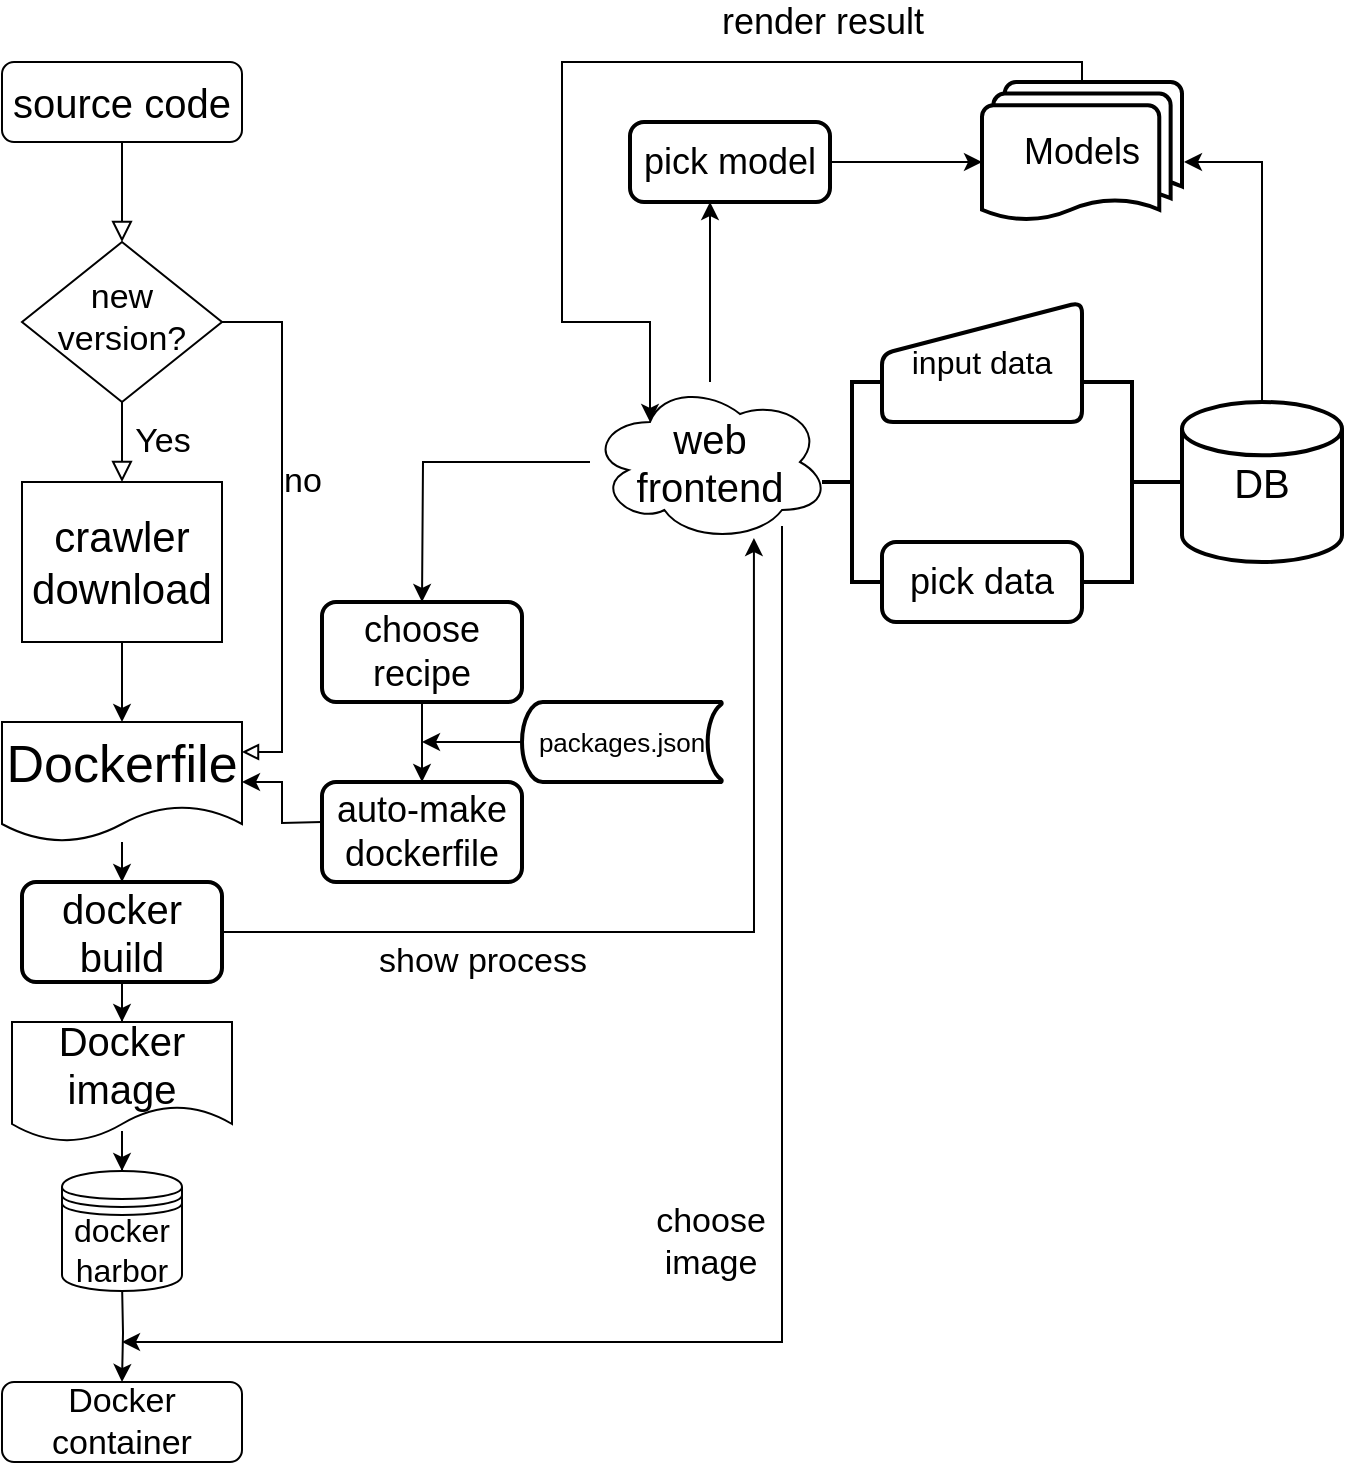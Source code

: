 <mxfile version="13.6.2" type="device"><diagram id="C5RBs43oDa-KdzZeNtuy" name="Page-1"><mxGraphModel dx="1176" dy="792" grid="1" gridSize="10" guides="1" tooltips="1" connect="1" arrows="1" fold="1" page="1" pageScale="1" pageWidth="827" pageHeight="1169" math="0" shadow="0"><root><mxCell id="WIyWlLk6GJQsqaUBKTNV-0"/><mxCell id="WIyWlLk6GJQsqaUBKTNV-1" parent="WIyWlLk6GJQsqaUBKTNV-0"/><mxCell id="WIyWlLk6GJQsqaUBKTNV-2" value="" style="rounded=0;html=1;jettySize=auto;orthogonalLoop=1;fontSize=11;endArrow=block;endFill=0;endSize=8;strokeWidth=1;shadow=0;labelBackgroundColor=none;edgeStyle=orthogonalEdgeStyle;" parent="WIyWlLk6GJQsqaUBKTNV-1" source="WIyWlLk6GJQsqaUBKTNV-3" target="WIyWlLk6GJQsqaUBKTNV-6" edge="1"><mxGeometry relative="1" as="geometry"/></mxCell><mxCell id="WIyWlLk6GJQsqaUBKTNV-3" value="&lt;font style=&quot;font-size: 20px&quot;&gt;source code&lt;/font&gt;" style="rounded=1;whiteSpace=wrap;html=1;fontSize=12;glass=0;strokeWidth=1;shadow=0;" parent="WIyWlLk6GJQsqaUBKTNV-1" vertex="1"><mxGeometry x="70" y="40" width="120" height="40" as="geometry"/></mxCell><mxCell id="WIyWlLk6GJQsqaUBKTNV-4" value="&lt;font style=&quot;font-size: 17px&quot;&gt;Yes&lt;/font&gt;" style="rounded=0;html=1;jettySize=auto;orthogonalLoop=1;fontSize=11;endArrow=block;endFill=0;endSize=8;strokeWidth=1;shadow=0;labelBackgroundColor=none;edgeStyle=orthogonalEdgeStyle;" parent="WIyWlLk6GJQsqaUBKTNV-1" source="WIyWlLk6GJQsqaUBKTNV-6" edge="1"><mxGeometry y="20" relative="1" as="geometry"><mxPoint as="offset"/><mxPoint x="130" y="250" as="targetPoint"/></mxGeometry></mxCell><mxCell id="laQukWEia6K6As-AG96y-23" value="&lt;font style=&quot;font-size: 17px&quot;&gt;no&lt;/font&gt;" style="edgeStyle=orthogonalEdgeStyle;rounded=0;orthogonalLoop=1;jettySize=auto;html=1;entryX=1;entryY=0.25;entryDx=0;entryDy=0;endArrow=block;endFill=0;" parent="WIyWlLk6GJQsqaUBKTNV-1" source="WIyWlLk6GJQsqaUBKTNV-6" target="laQukWEia6K6As-AG96y-1" edge="1"><mxGeometry x="-0.17" y="10" relative="1" as="geometry"><Array as="points"><mxPoint x="210" y="170"/><mxPoint x="210" y="385"/></Array><mxPoint as="offset"/></mxGeometry></mxCell><mxCell id="WIyWlLk6GJQsqaUBKTNV-6" value="&lt;font style=&quot;font-size: 17px&quot;&gt;new&lt;br&gt;version?&lt;/font&gt;" style="rhombus;whiteSpace=wrap;html=1;shadow=0;fontFamily=Helvetica;fontSize=12;align=center;strokeWidth=1;spacing=6;spacingTop=-4;" parent="WIyWlLk6GJQsqaUBKTNV-1" vertex="1"><mxGeometry x="80" y="130" width="100" height="80" as="geometry"/></mxCell><mxCell id="WIyWlLk6GJQsqaUBKTNV-7" value="&lt;font style=&quot;font-size: 17px&quot;&gt;Docker&lt;br&gt;container&lt;/font&gt;" style="rounded=1;whiteSpace=wrap;html=1;fontSize=12;glass=0;strokeWidth=1;shadow=0;" parent="WIyWlLk6GJQsqaUBKTNV-1" vertex="1"><mxGeometry x="70" y="700" width="120" height="40" as="geometry"/></mxCell><mxCell id="laQukWEia6K6As-AG96y-14" style="edgeStyle=orthogonalEdgeStyle;rounded=0;orthogonalLoop=1;jettySize=auto;html=1;entryX=0.5;entryY=0;entryDx=0;entryDy=0;" parent="WIyWlLk6GJQsqaUBKTNV-1" source="laQukWEia6K6As-AG96y-0" target="laQukWEia6K6As-AG96y-1" edge="1"><mxGeometry relative="1" as="geometry"/></mxCell><mxCell id="laQukWEia6K6As-AG96y-0" value="&lt;font style=&quot;font-size: 21px&quot;&gt;crawler&lt;br&gt;download&lt;/font&gt;" style="rounded=0;whiteSpace=wrap;html=1;" parent="WIyWlLk6GJQsqaUBKTNV-1" vertex="1"><mxGeometry x="80" y="250" width="100" height="80" as="geometry"/></mxCell><mxCell id="laQukWEia6K6As-AG96y-22" style="edgeStyle=orthogonalEdgeStyle;rounded=0;orthogonalLoop=1;jettySize=auto;html=1;" parent="WIyWlLk6GJQsqaUBKTNV-1" source="laQukWEia6K6As-AG96y-1" target="laQukWEia6K6As-AG96y-20" edge="1"><mxGeometry relative="1" as="geometry"/></mxCell><mxCell id="laQukWEia6K6As-AG96y-1" value="&lt;font style=&quot;font-size: 26px&quot;&gt;Dockerfile&lt;/font&gt;" style="shape=document;whiteSpace=wrap;html=1;boundedLbl=1;" parent="WIyWlLk6GJQsqaUBKTNV-1" vertex="1"><mxGeometry x="70" y="370" width="120" height="60" as="geometry"/></mxCell><mxCell id="laQukWEia6K6As-AG96y-5" style="edgeStyle=orthogonalEdgeStyle;rounded=0;orthogonalLoop=1;jettySize=auto;html=1;entryX=0.5;entryY=0;entryDx=0;entryDy=0;" parent="WIyWlLk6GJQsqaUBKTNV-1" target="WIyWlLk6GJQsqaUBKTNV-7" edge="1"><mxGeometry relative="1" as="geometry"><mxPoint x="130" y="650" as="sourcePoint"/></mxGeometry></mxCell><mxCell id="laQukWEia6K6As-AG96y-7" style="edgeStyle=orthogonalEdgeStyle;rounded=0;orthogonalLoop=1;jettySize=auto;html=1;entryX=0.5;entryY=0;entryDx=0;entryDy=0;" parent="WIyWlLk6GJQsqaUBKTNV-1" source="laQukWEia6K6As-AG96y-3" target="laQukWEia6K6As-AG96y-6" edge="1"><mxGeometry relative="1" as="geometry"/></mxCell><mxCell id="laQukWEia6K6As-AG96y-28" value="&lt;font style=&quot;font-size: 17px&quot;&gt;show process&lt;/font&gt;" style="edgeStyle=orthogonalEdgeStyle;rounded=0;orthogonalLoop=1;jettySize=auto;html=1;entryX=0.683;entryY=0.975;entryDx=0;entryDy=0;entryPerimeter=0;startArrow=none;startFill=0;endArrow=classic;endFill=1;exitX=1;exitY=0.5;exitDx=0;exitDy=0;" parent="WIyWlLk6GJQsqaUBKTNV-1" source="laQukWEia6K6As-AG96y-20" target="laQukWEia6K6As-AG96y-8" edge="1"><mxGeometry x="-0.438" y="-15" relative="1" as="geometry"><mxPoint as="offset"/></mxGeometry></mxCell><mxCell id="laQukWEia6K6As-AG96y-3" value="&lt;font style=&quot;font-size: 20px&quot;&gt;Docker&lt;br&gt;image&lt;/font&gt;" style="shape=document;whiteSpace=wrap;html=1;boundedLbl=1;" parent="WIyWlLk6GJQsqaUBKTNV-1" vertex="1"><mxGeometry x="75" y="520" width="110" height="60" as="geometry"/></mxCell><mxCell id="laQukWEia6K6As-AG96y-6" value="&lt;font style=&quot;font-size: 16px&quot;&gt;docker&lt;br&gt;harbor&lt;/font&gt;" style="shape=datastore;whiteSpace=wrap;html=1;" parent="WIyWlLk6GJQsqaUBKTNV-1" vertex="1"><mxGeometry x="100" y="594.5" width="60" height="60" as="geometry"/></mxCell><mxCell id="laQukWEia6K6As-AG96y-13" style="edgeStyle=orthogonalEdgeStyle;rounded=0;orthogonalLoop=1;jettySize=auto;html=1;" parent="WIyWlLk6GJQsqaUBKTNV-1" source="laQukWEia6K6As-AG96y-8" edge="1"><mxGeometry relative="1" as="geometry"><mxPoint x="280" y="310" as="targetPoint"/></mxGeometry></mxCell><mxCell id="laQukWEia6K6As-AG96y-15" value="&lt;font style=&quot;font-size: 17px&quot;&gt;choose&lt;br&gt;image&lt;/font&gt;" style="edgeStyle=orthogonalEdgeStyle;rounded=0;orthogonalLoop=1;jettySize=auto;html=1;" parent="WIyWlLk6GJQsqaUBKTNV-1" source="laQukWEia6K6As-AG96y-8" edge="1"><mxGeometry x="-0.03" y="-36" relative="1" as="geometry"><mxPoint x="130" y="680" as="targetPoint"/><Array as="points"><mxPoint x="460" y="680"/></Array><mxPoint as="offset"/></mxGeometry></mxCell><mxCell id="laQukWEia6K6As-AG96y-41" style="edgeStyle=orthogonalEdgeStyle;rounded=0;orthogonalLoop=1;jettySize=auto;html=1;entryX=0.4;entryY=1;entryDx=0;entryDy=0;entryPerimeter=0;startArrow=none;startFill=0;endArrow=classic;endFill=1;" parent="WIyWlLk6GJQsqaUBKTNV-1" source="laQukWEia6K6As-AG96y-8" target="laQukWEia6K6As-AG96y-39" edge="1"><mxGeometry relative="1" as="geometry"/></mxCell><mxCell id="laQukWEia6K6As-AG96y-8" value="&lt;font style=&quot;font-size: 20px&quot;&gt;web&lt;br&gt;frontend&lt;/font&gt;" style="ellipse;shape=cloud;whiteSpace=wrap;html=1;" parent="WIyWlLk6GJQsqaUBKTNV-1" vertex="1"><mxGeometry x="364" y="200" width="120" height="80" as="geometry"/></mxCell><mxCell id="laQukWEia6K6As-AG96y-11" style="edgeStyle=orthogonalEdgeStyle;rounded=0;orthogonalLoop=1;jettySize=auto;html=1;entryX=1;entryY=0.5;entryDx=0;entryDy=0;" parent="WIyWlLk6GJQsqaUBKTNV-1" target="laQukWEia6K6As-AG96y-1" edge="1"><mxGeometry relative="1" as="geometry"><mxPoint x="230" y="420" as="sourcePoint"/></mxGeometry></mxCell><mxCell id="laQukWEia6K6As-AG96y-19" style="edgeStyle=orthogonalEdgeStyle;rounded=0;orthogonalLoop=1;jettySize=auto;html=1;" parent="WIyWlLk6GJQsqaUBKTNV-1" source="laQukWEia6K6As-AG96y-18" edge="1"><mxGeometry relative="1" as="geometry"><mxPoint x="280" y="380" as="targetPoint"/></mxGeometry></mxCell><mxCell id="laQukWEia6K6As-AG96y-18" value="&lt;font style=&quot;font-size: 13px&quot;&gt;packages.json&lt;/font&gt;" style="strokeWidth=2;html=1;shape=mxgraph.flowchart.stored_data;whiteSpace=wrap;" parent="WIyWlLk6GJQsqaUBKTNV-1" vertex="1"><mxGeometry x="330" y="360" width="100" height="40" as="geometry"/></mxCell><mxCell id="laQukWEia6K6As-AG96y-21" style="edgeStyle=orthogonalEdgeStyle;rounded=0;orthogonalLoop=1;jettySize=auto;html=1;" parent="WIyWlLk6GJQsqaUBKTNV-1" source="laQukWEia6K6As-AG96y-20" target="laQukWEia6K6As-AG96y-3" edge="1"><mxGeometry relative="1" as="geometry"/></mxCell><mxCell id="laQukWEia6K6As-AG96y-20" value="&lt;font style=&quot;font-size: 20px&quot;&gt;docker&lt;br&gt;build&lt;/font&gt;" style="rounded=1;whiteSpace=wrap;html=1;absoluteArcSize=1;arcSize=14;strokeWidth=2;" parent="WIyWlLk6GJQsqaUBKTNV-1" vertex="1"><mxGeometry x="80" y="450" width="100" height="50" as="geometry"/></mxCell><mxCell id="laQukWEia6K6As-AG96y-43" style="edgeStyle=orthogonalEdgeStyle;rounded=0;orthogonalLoop=1;jettySize=auto;html=1;startArrow=none;startFill=0;endArrow=classic;endFill=1;" parent="WIyWlLk6GJQsqaUBKTNV-1" source="laQukWEia6K6As-AG96y-29" edge="1"><mxGeometry relative="1" as="geometry"><mxPoint x="661" y="90" as="targetPoint"/><Array as="points"><mxPoint x="700" y="90"/></Array></mxGeometry></mxCell><mxCell id="laQukWEia6K6As-AG96y-29" value="&lt;font style=&quot;font-size: 20px&quot;&gt;DB&lt;/font&gt;" style="strokeWidth=2;html=1;shape=mxgraph.flowchart.database;whiteSpace=wrap;" parent="WIyWlLk6GJQsqaUBKTNV-1" vertex="1"><mxGeometry x="660" y="210" width="80" height="80" as="geometry"/></mxCell><mxCell id="6-gGupQGm3kzvns7YTTR-0" value="&lt;font style=&quot;font-size: 18px&quot;&gt;render result&lt;/font&gt;" style="edgeStyle=orthogonalEdgeStyle;rounded=0;orthogonalLoop=1;jettySize=auto;html=1;entryX=0.25;entryY=0.25;entryDx=0;entryDy=0;entryPerimeter=0;" edge="1" parent="WIyWlLk6GJQsqaUBKTNV-1" source="laQukWEia6K6As-AG96y-30" target="laQukWEia6K6As-AG96y-8"><mxGeometry x="-0.433" y="-20" relative="1" as="geometry"><Array as="points"><mxPoint x="610" y="40"/><mxPoint x="350" y="40"/><mxPoint x="350" y="170"/><mxPoint x="394" y="170"/></Array><mxPoint as="offset"/></mxGeometry></mxCell><mxCell id="laQukWEia6K6As-AG96y-30" value="&lt;font style=&quot;font-size: 18px&quot;&gt;Models&lt;/font&gt;" style="strokeWidth=2;html=1;shape=mxgraph.flowchart.multi-document;whiteSpace=wrap;" parent="WIyWlLk6GJQsqaUBKTNV-1" vertex="1"><mxGeometry x="560" y="50" width="100" height="70" as="geometry"/></mxCell><mxCell id="laQukWEia6K6As-AG96y-34" value="&lt;font style=&quot;font-size: 16px&quot;&gt;input data&lt;/font&gt;" style="html=1;strokeWidth=2;shape=manualInput;whiteSpace=wrap;rounded=1;size=26;arcSize=11;" parent="WIyWlLk6GJQsqaUBKTNV-1" vertex="1"><mxGeometry x="510" y="160" width="100" height="60" as="geometry"/></mxCell><mxCell id="laQukWEia6K6As-AG96y-35" value="" style="strokeWidth=2;html=1;shape=mxgraph.flowchart.annotation_2;align=left;labelPosition=right;pointerEvents=1;" parent="WIyWlLk6GJQsqaUBKTNV-1" vertex="1"><mxGeometry x="480" y="200" width="30" height="100" as="geometry"/></mxCell><mxCell id="laQukWEia6K6As-AG96y-36" value="&lt;font style=&quot;font-size: 18px&quot;&gt;pick data&lt;/font&gt;" style="rounded=1;whiteSpace=wrap;html=1;absoluteArcSize=1;arcSize=14;strokeWidth=2;" parent="WIyWlLk6GJQsqaUBKTNV-1" vertex="1"><mxGeometry x="510" y="280" width="100" height="40" as="geometry"/></mxCell><mxCell id="laQukWEia6K6As-AG96y-37" value="" style="strokeWidth=2;html=1;shape=mxgraph.flowchart.annotation_2;align=left;labelPosition=right;pointerEvents=1;rotation=-180;" parent="WIyWlLk6GJQsqaUBKTNV-1" vertex="1"><mxGeometry x="610" y="200" width="50" height="100" as="geometry"/></mxCell><mxCell id="laQukWEia6K6As-AG96y-42" style="edgeStyle=orthogonalEdgeStyle;rounded=0;orthogonalLoop=1;jettySize=auto;html=1;startArrow=none;startFill=0;endArrow=classic;endFill=1;" parent="WIyWlLk6GJQsqaUBKTNV-1" source="laQukWEia6K6As-AG96y-39" edge="1"><mxGeometry relative="1" as="geometry"><mxPoint x="560" y="90" as="targetPoint"/></mxGeometry></mxCell><mxCell id="laQukWEia6K6As-AG96y-39" value="&lt;font style=&quot;font-size: 18px&quot;&gt;pick model&lt;/font&gt;" style="rounded=1;whiteSpace=wrap;html=1;absoluteArcSize=1;arcSize=14;strokeWidth=2;" parent="WIyWlLk6GJQsqaUBKTNV-1" vertex="1"><mxGeometry x="384" y="70" width="100" height="40" as="geometry"/></mxCell><mxCell id="laQukWEia6K6As-AG96y-49" style="edgeStyle=orthogonalEdgeStyle;rounded=0;orthogonalLoop=1;jettySize=auto;html=1;startArrow=none;startFill=0;endArrow=classic;endFill=1;" parent="WIyWlLk6GJQsqaUBKTNV-1" source="laQukWEia6K6As-AG96y-44" target="laQukWEia6K6As-AG96y-45" edge="1"><mxGeometry relative="1" as="geometry"/></mxCell><mxCell id="laQukWEia6K6As-AG96y-44" value="&lt;font style=&quot;font-size: 18px&quot;&gt;choose&lt;br&gt;recipe&lt;/font&gt;" style="rounded=1;whiteSpace=wrap;html=1;absoluteArcSize=1;arcSize=14;strokeWidth=2;" parent="WIyWlLk6GJQsqaUBKTNV-1" vertex="1"><mxGeometry x="230" y="310" width="100" height="50" as="geometry"/></mxCell><mxCell id="laQukWEia6K6As-AG96y-45" value="&lt;font style=&quot;font-size: 18px&quot;&gt;auto-make&lt;br&gt;dockerfile&lt;/font&gt;" style="rounded=1;whiteSpace=wrap;html=1;absoluteArcSize=1;arcSize=14;strokeWidth=2;" parent="WIyWlLk6GJQsqaUBKTNV-1" vertex="1"><mxGeometry x="230" y="400" width="100" height="50" as="geometry"/></mxCell></root></mxGraphModel></diagram></mxfile>